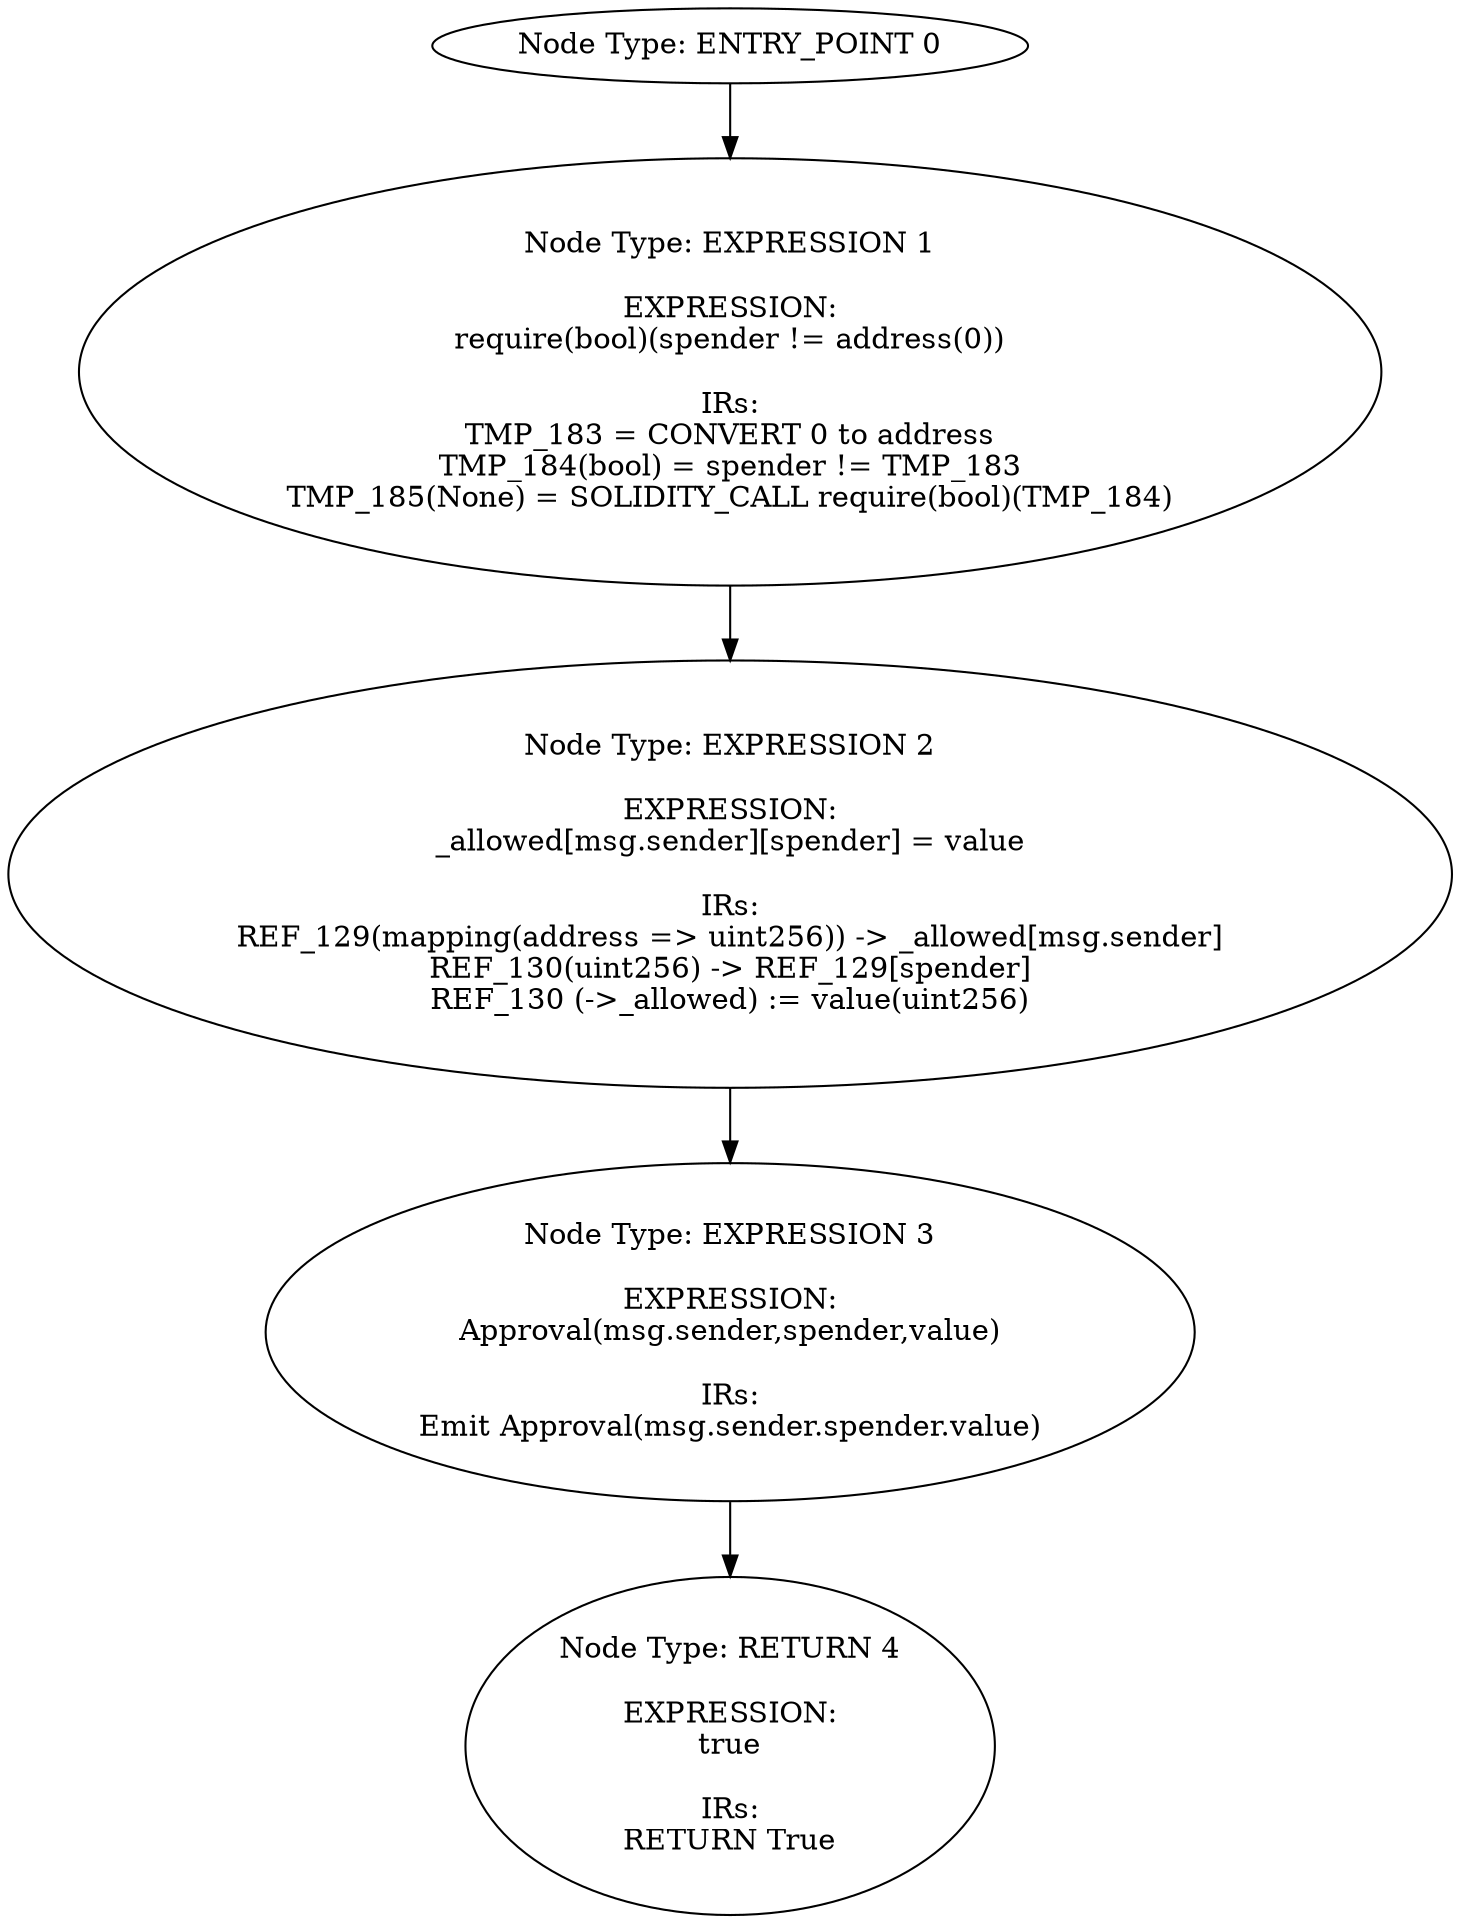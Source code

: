 digraph{
0[label="Node Type: ENTRY_POINT 0
"];
0->1;
1[label="Node Type: EXPRESSION 1

EXPRESSION:
require(bool)(spender != address(0))

IRs:
TMP_183 = CONVERT 0 to address
TMP_184(bool) = spender != TMP_183
TMP_185(None) = SOLIDITY_CALL require(bool)(TMP_184)"];
1->2;
2[label="Node Type: EXPRESSION 2

EXPRESSION:
_allowed[msg.sender][spender] = value

IRs:
REF_129(mapping(address => uint256)) -> _allowed[msg.sender]
REF_130(uint256) -> REF_129[spender]
REF_130 (->_allowed) := value(uint256)"];
2->3;
3[label="Node Type: EXPRESSION 3

EXPRESSION:
Approval(msg.sender,spender,value)

IRs:
Emit Approval(msg.sender.spender.value)"];
3->4;
4[label="Node Type: RETURN 4

EXPRESSION:
true

IRs:
RETURN True"];
}
